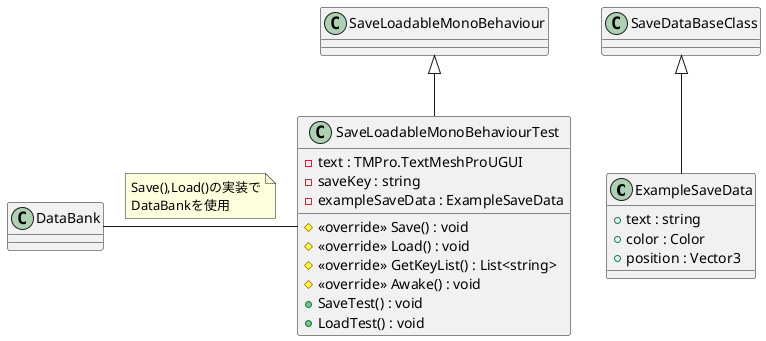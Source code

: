 @startuml
class ExampleSaveData {
    + text : string
    + color : Color
    + position : Vector3
}
class SaveLoadableMonoBehaviourTest {
    - text : TMPro.TextMeshProUGUI
    - saveKey : string
    - exampleSaveData : ExampleSaveData
    # <<override>> Save() : void
    # <<override>> Load() : void
    # <<override>> GetKeyList() : List<string>
    # <<override>> Awake() : void
    + SaveTest() : void
    + LoadTest() : void
}
SaveDataBaseClass <|-- ExampleSaveData
SaveLoadableMonoBehaviour <|-- SaveLoadableMonoBehaviourTest
SaveLoadableMonoBehaviourTest -left- DataBank
note right on link 
    Save(),Load()の実装で
    DataBankを使用
end note
@enduml
